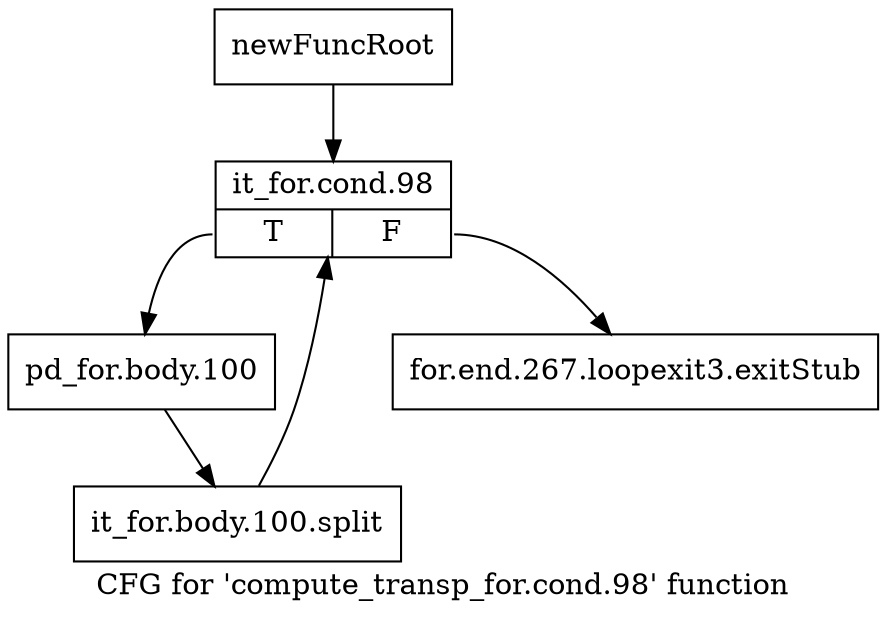 digraph "CFG for 'compute_transp_for.cond.98' function" {
	label="CFG for 'compute_transp_for.cond.98' function";

	Node0xb12af20 [shape=record,label="{newFuncRoot}"];
	Node0xb12af20 -> Node0xb13c7a0;
	Node0xb13c750 [shape=record,label="{for.end.267.loopexit3.exitStub}"];
	Node0xb13c7a0 [shape=record,label="{it_for.cond.98|{<s0>T|<s1>F}}"];
	Node0xb13c7a0:s0 -> Node0xb13c7f0;
	Node0xb13c7a0:s1 -> Node0xb13c750;
	Node0xb13c7f0 [shape=record,label="{pd_for.body.100}"];
	Node0xb13c7f0 -> Node0xf4ee4d0;
	Node0xf4ee4d0 [shape=record,label="{it_for.body.100.split}"];
	Node0xf4ee4d0 -> Node0xb13c7a0;
}
